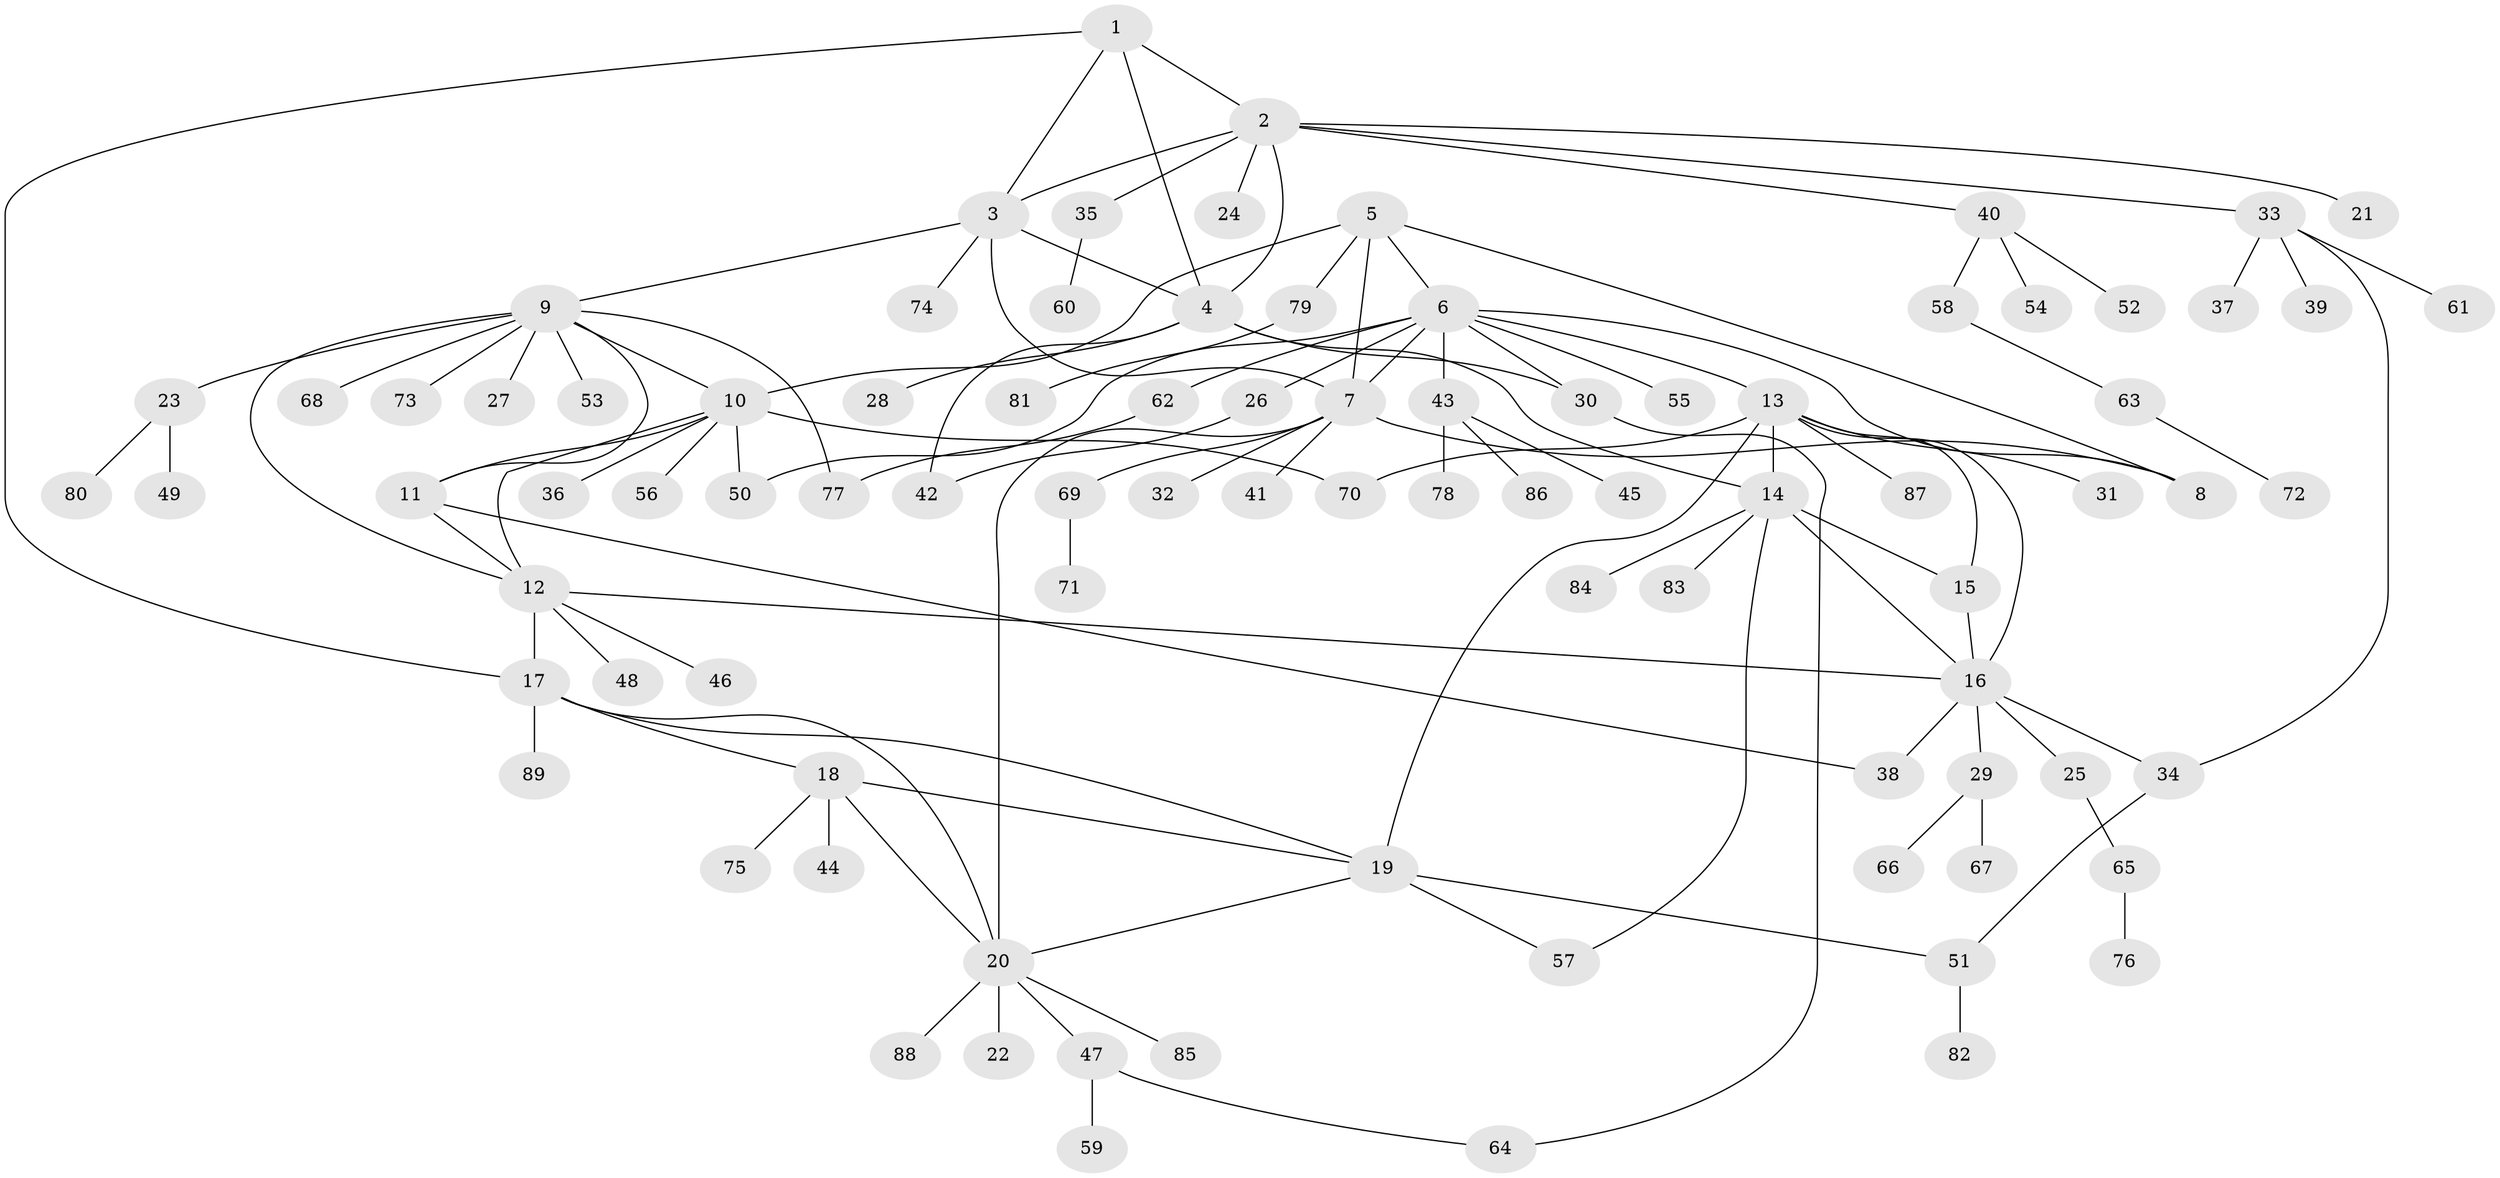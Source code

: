 // coarse degree distribution, {7: 0.03125, 8: 0.0625, 3: 0.09375, 13: 0.015625, 9: 0.015625, 4: 0.03125, 11: 0.015625, 6: 0.046875, 1: 0.546875, 2: 0.140625}
// Generated by graph-tools (version 1.1) at 2025/52/02/27/25 19:52:22]
// undirected, 89 vertices, 119 edges
graph export_dot {
graph [start="1"]
  node [color=gray90,style=filled];
  1;
  2;
  3;
  4;
  5;
  6;
  7;
  8;
  9;
  10;
  11;
  12;
  13;
  14;
  15;
  16;
  17;
  18;
  19;
  20;
  21;
  22;
  23;
  24;
  25;
  26;
  27;
  28;
  29;
  30;
  31;
  32;
  33;
  34;
  35;
  36;
  37;
  38;
  39;
  40;
  41;
  42;
  43;
  44;
  45;
  46;
  47;
  48;
  49;
  50;
  51;
  52;
  53;
  54;
  55;
  56;
  57;
  58;
  59;
  60;
  61;
  62;
  63;
  64;
  65;
  66;
  67;
  68;
  69;
  70;
  71;
  72;
  73;
  74;
  75;
  76;
  77;
  78;
  79;
  80;
  81;
  82;
  83;
  84;
  85;
  86;
  87;
  88;
  89;
  1 -- 2;
  1 -- 3;
  1 -- 4;
  1 -- 17;
  2 -- 3;
  2 -- 4;
  2 -- 21;
  2 -- 24;
  2 -- 33;
  2 -- 35;
  2 -- 40;
  3 -- 4;
  3 -- 7;
  3 -- 9;
  3 -- 74;
  4 -- 14;
  4 -- 28;
  4 -- 30;
  4 -- 42;
  5 -- 6;
  5 -- 7;
  5 -- 8;
  5 -- 10;
  5 -- 79;
  6 -- 7;
  6 -- 8;
  6 -- 13;
  6 -- 26;
  6 -- 30;
  6 -- 43;
  6 -- 50;
  6 -- 55;
  6 -- 62;
  7 -- 8;
  7 -- 20;
  7 -- 32;
  7 -- 41;
  7 -- 69;
  9 -- 10;
  9 -- 11;
  9 -- 12;
  9 -- 23;
  9 -- 27;
  9 -- 53;
  9 -- 68;
  9 -- 73;
  9 -- 77;
  10 -- 11;
  10 -- 12;
  10 -- 36;
  10 -- 50;
  10 -- 56;
  10 -- 70;
  11 -- 12;
  11 -- 38;
  12 -- 16;
  12 -- 17;
  12 -- 46;
  12 -- 48;
  13 -- 14;
  13 -- 15;
  13 -- 16;
  13 -- 19;
  13 -- 31;
  13 -- 70;
  13 -- 87;
  14 -- 15;
  14 -- 16;
  14 -- 57;
  14 -- 83;
  14 -- 84;
  15 -- 16;
  16 -- 25;
  16 -- 29;
  16 -- 34;
  16 -- 38;
  17 -- 18;
  17 -- 19;
  17 -- 20;
  17 -- 89;
  18 -- 19;
  18 -- 20;
  18 -- 44;
  18 -- 75;
  19 -- 20;
  19 -- 51;
  19 -- 57;
  20 -- 22;
  20 -- 47;
  20 -- 85;
  20 -- 88;
  23 -- 49;
  23 -- 80;
  25 -- 65;
  26 -- 42;
  29 -- 66;
  29 -- 67;
  30 -- 64;
  33 -- 34;
  33 -- 37;
  33 -- 39;
  33 -- 61;
  34 -- 51;
  35 -- 60;
  40 -- 52;
  40 -- 54;
  40 -- 58;
  43 -- 45;
  43 -- 78;
  43 -- 86;
  47 -- 59;
  47 -- 64;
  51 -- 82;
  58 -- 63;
  62 -- 77;
  63 -- 72;
  65 -- 76;
  69 -- 71;
  79 -- 81;
}
